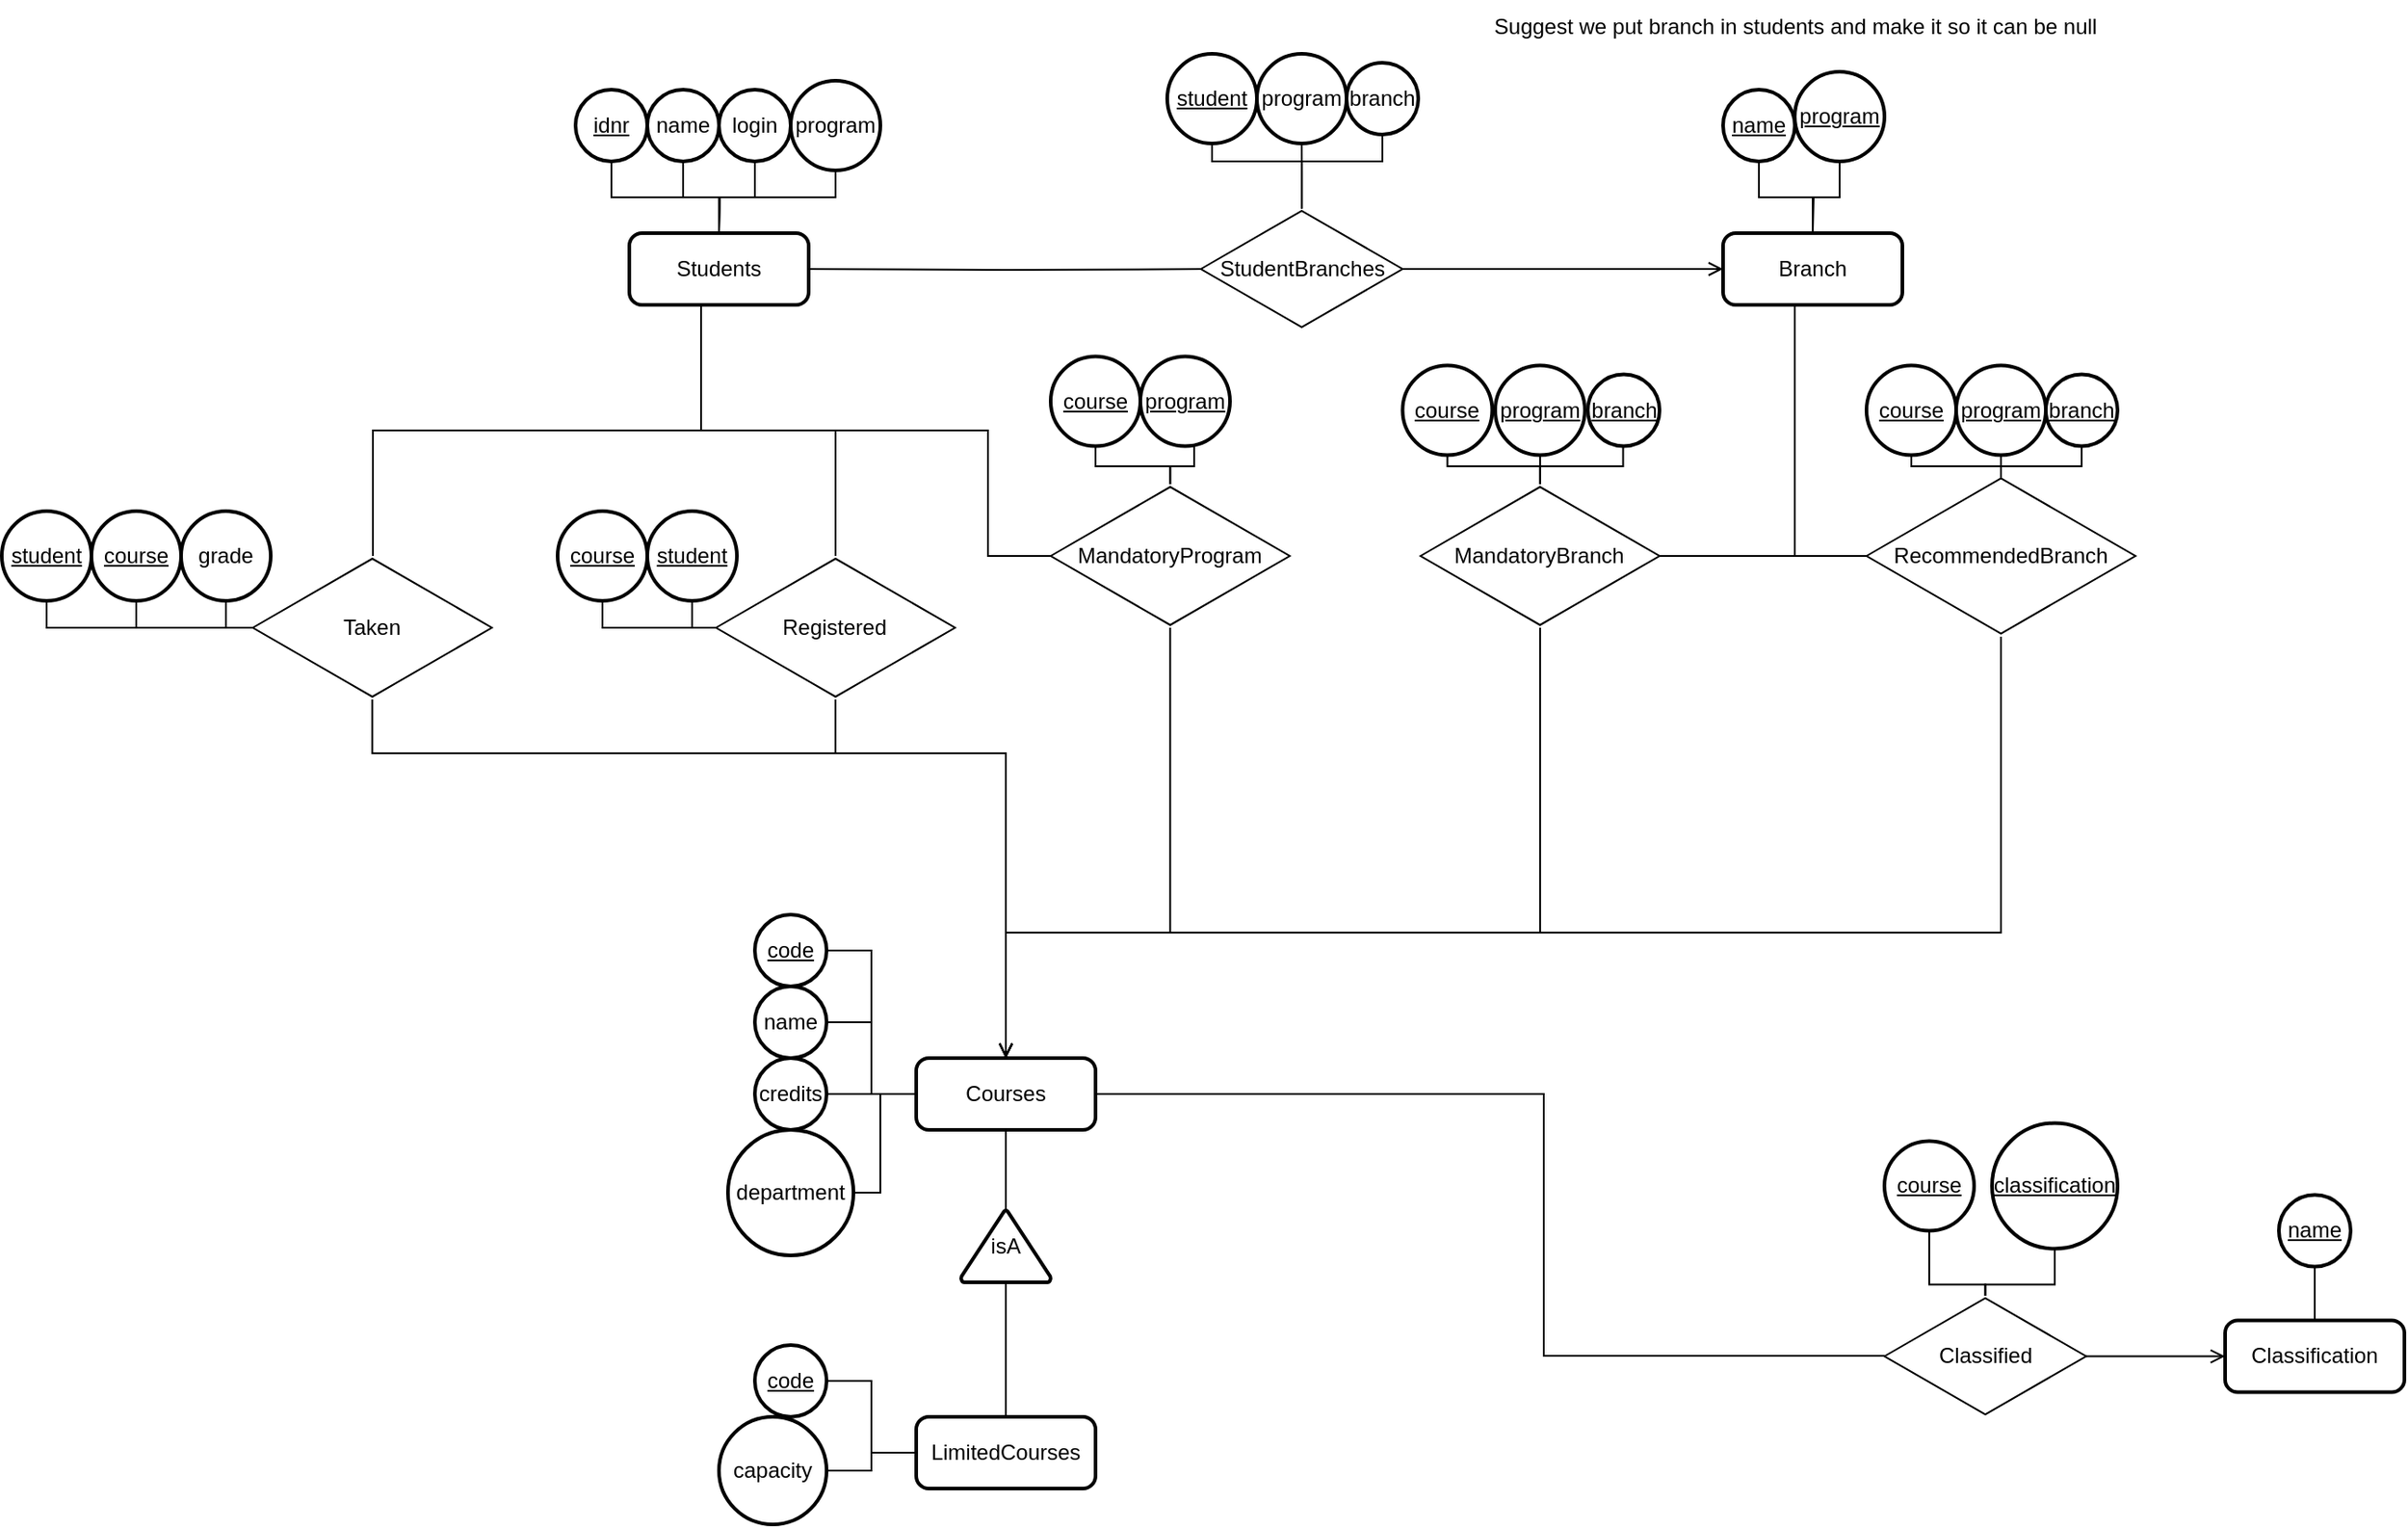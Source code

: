 <mxfile version="23.1.1" type="device">
  <diagram name="Page-1" id="edf60f1a-56cd-e834-aa8a-f176f3a09ee4">
    <mxGraphModel dx="2534" dy="1588" grid="1" gridSize="10" guides="1" tooltips="1" connect="1" arrows="1" fold="1" page="1" pageScale="1" pageWidth="1100" pageHeight="850" background="none" math="0" shadow="0">
      <root>
        <mxCell id="0" />
        <mxCell id="1" parent="0" />
        <mxCell id="WQ_CbdkSGMJaGntY7lkz-7" style="edgeStyle=orthogonalEdgeStyle;rounded=0;orthogonalLoop=1;jettySize=auto;html=1;endArrow=none;endFill=0;" edge="1" parent="1" target="WQ_CbdkSGMJaGntY7lkz-2">
          <mxGeometry relative="1" as="geometry">
            <mxPoint x="330" y="30" as="sourcePoint" />
            <Array as="points">
              <mxPoint x="330" y="10" />
              <mxPoint x="270" y="10" />
            </Array>
          </mxGeometry>
        </mxCell>
        <mxCell id="WQ_CbdkSGMJaGntY7lkz-8" style="edgeStyle=orthogonalEdgeStyle;rounded=0;orthogonalLoop=1;jettySize=auto;html=1;endArrow=none;endFill=0;" edge="1" parent="1" target="WQ_CbdkSGMJaGntY7lkz-3">
          <mxGeometry relative="1" as="geometry">
            <mxPoint x="330" y="30" as="sourcePoint" />
          </mxGeometry>
        </mxCell>
        <mxCell id="WQ_CbdkSGMJaGntY7lkz-9" style="edgeStyle=orthogonalEdgeStyle;rounded=0;orthogonalLoop=1;jettySize=auto;html=1;endArrow=none;endFill=0;" edge="1" parent="1" target="WQ_CbdkSGMJaGntY7lkz-4">
          <mxGeometry relative="1" as="geometry">
            <mxPoint x="330" y="30" as="sourcePoint" />
          </mxGeometry>
        </mxCell>
        <mxCell id="WQ_CbdkSGMJaGntY7lkz-10" style="edgeStyle=orthogonalEdgeStyle;rounded=0;orthogonalLoop=1;jettySize=auto;html=1;endArrow=none;endFill=0;" edge="1" parent="1" target="WQ_CbdkSGMJaGntY7lkz-5">
          <mxGeometry relative="1" as="geometry">
            <mxPoint x="330" y="30" as="sourcePoint" />
            <Array as="points">
              <mxPoint x="330" y="10" />
              <mxPoint x="395" y="10" />
            </Array>
          </mxGeometry>
        </mxCell>
        <mxCell id="WQ_CbdkSGMJaGntY7lkz-12" style="edgeStyle=orthogonalEdgeStyle;rounded=0;orthogonalLoop=1;jettySize=auto;html=1;endArrow=none;endFill=0;" edge="1" parent="1" target="WQ_CbdkSGMJaGntY7lkz-44">
          <mxGeometry relative="1" as="geometry">
            <mxPoint x="380" y="50" as="sourcePoint" />
            <mxPoint x="430" y="50" as="targetPoint" />
          </mxGeometry>
        </mxCell>
        <mxCell id="WQ_CbdkSGMJaGntY7lkz-82" style="edgeStyle=orthogonalEdgeStyle;rounded=0;orthogonalLoop=1;jettySize=auto;html=1;endArrow=none;endFill=0;" edge="1" parent="1" source="WQ_CbdkSGMJaGntY7lkz-1" target="WQ_CbdkSGMJaGntY7lkz-70">
          <mxGeometry relative="1" as="geometry">
            <Array as="points">
              <mxPoint x="320" y="140" />
              <mxPoint x="480" y="140" />
              <mxPoint x="480" y="210" />
            </Array>
          </mxGeometry>
        </mxCell>
        <mxCell id="WQ_CbdkSGMJaGntY7lkz-103" style="edgeStyle=orthogonalEdgeStyle;rounded=0;orthogonalLoop=1;jettySize=auto;html=1;endArrow=none;endFill=0;" edge="1" parent="1" source="WQ_CbdkSGMJaGntY7lkz-1" target="WQ_CbdkSGMJaGntY7lkz-101">
          <mxGeometry relative="1" as="geometry">
            <Array as="points">
              <mxPoint x="320" y="140" />
              <mxPoint x="395" y="140" />
            </Array>
          </mxGeometry>
        </mxCell>
        <mxCell id="WQ_CbdkSGMJaGntY7lkz-104" style="edgeStyle=orthogonalEdgeStyle;rounded=0;orthogonalLoop=1;jettySize=auto;html=1;endArrow=none;endFill=0;" edge="1" parent="1" source="WQ_CbdkSGMJaGntY7lkz-1" target="WQ_CbdkSGMJaGntY7lkz-102">
          <mxGeometry relative="1" as="geometry">
            <Array as="points">
              <mxPoint x="320" y="140" />
              <mxPoint x="137" y="140" />
            </Array>
          </mxGeometry>
        </mxCell>
        <mxCell id="WQ_CbdkSGMJaGntY7lkz-1" value="Students" style="rounded=1;whiteSpace=wrap;html=1;absoluteArcSize=1;arcSize=14;strokeWidth=2;" vertex="1" parent="1">
          <mxGeometry x="280" y="30" width="100" height="40" as="geometry" />
        </mxCell>
        <mxCell id="WQ_CbdkSGMJaGntY7lkz-2" value="&lt;u&gt;idnr&lt;/u&gt;" style="strokeWidth=2;html=1;shape=mxgraph.flowchart.start_2;whiteSpace=wrap;" vertex="1" parent="1">
          <mxGeometry x="250" y="-50" width="40" height="40" as="geometry" />
        </mxCell>
        <mxCell id="WQ_CbdkSGMJaGntY7lkz-3" value="name" style="strokeWidth=2;html=1;shape=mxgraph.flowchart.start_2;whiteSpace=wrap;" vertex="1" parent="1">
          <mxGeometry x="290" y="-50" width="40" height="40" as="geometry" />
        </mxCell>
        <mxCell id="WQ_CbdkSGMJaGntY7lkz-4" value="login" style="strokeWidth=2;html=1;shape=mxgraph.flowchart.start_2;whiteSpace=wrap;" vertex="1" parent="1">
          <mxGeometry x="330" y="-50" width="40" height="40" as="geometry" />
        </mxCell>
        <mxCell id="WQ_CbdkSGMJaGntY7lkz-5" value="program" style="strokeWidth=2;html=1;shape=mxgraph.flowchart.start_2;whiteSpace=wrap;" vertex="1" parent="1">
          <mxGeometry x="370" y="-55" width="50" height="50" as="geometry" />
        </mxCell>
        <mxCell id="WQ_CbdkSGMJaGntY7lkz-15" value="&lt;u&gt;student&lt;/u&gt;" style="strokeWidth=2;html=1;shape=mxgraph.flowchart.start_2;whiteSpace=wrap;" vertex="1" parent="1">
          <mxGeometry x="580" y="-70" width="50" height="50" as="geometry" />
        </mxCell>
        <mxCell id="WQ_CbdkSGMJaGntY7lkz-16" value="branch" style="strokeWidth=2;html=1;shape=mxgraph.flowchart.start_2;whiteSpace=wrap;" vertex="1" parent="1">
          <mxGeometry x="680" y="-65" width="40" height="40" as="geometry" />
        </mxCell>
        <mxCell id="WQ_CbdkSGMJaGntY7lkz-17" value="program" style="strokeWidth=2;html=1;shape=mxgraph.flowchart.start_2;whiteSpace=wrap;" vertex="1" parent="1">
          <mxGeometry x="630" y="-70" width="50" height="50" as="geometry" />
        </mxCell>
        <mxCell id="WQ_CbdkSGMJaGntY7lkz-30" style="edgeStyle=orthogonalEdgeStyle;rounded=0;orthogonalLoop=1;jettySize=auto;html=1;endArrow=none;endFill=0;" edge="1" parent="1" target="WQ_CbdkSGMJaGntY7lkz-28">
          <mxGeometry relative="1" as="geometry">
            <mxPoint x="940" y="30" as="sourcePoint" />
          </mxGeometry>
        </mxCell>
        <mxCell id="WQ_CbdkSGMJaGntY7lkz-76" style="edgeStyle=orthogonalEdgeStyle;rounded=0;orthogonalLoop=1;jettySize=auto;html=1;endArrow=none;endFill=0;" edge="1" parent="1" source="WQ_CbdkSGMJaGntY7lkz-22" target="WQ_CbdkSGMJaGntY7lkz-72">
          <mxGeometry relative="1" as="geometry">
            <Array as="points">
              <mxPoint x="930" y="210" />
            </Array>
          </mxGeometry>
        </mxCell>
        <mxCell id="WQ_CbdkSGMJaGntY7lkz-89" style="edgeStyle=orthogonalEdgeStyle;rounded=0;orthogonalLoop=1;jettySize=auto;html=1;endArrow=none;endFill=0;" edge="1" parent="1" source="WQ_CbdkSGMJaGntY7lkz-22" target="WQ_CbdkSGMJaGntY7lkz-27">
          <mxGeometry relative="1" as="geometry" />
        </mxCell>
        <mxCell id="WQ_CbdkSGMJaGntY7lkz-93" style="edgeStyle=orthogonalEdgeStyle;rounded=0;orthogonalLoop=1;jettySize=auto;html=1;endArrow=none;endFill=0;" edge="1" parent="1" source="WQ_CbdkSGMJaGntY7lkz-22" target="WQ_CbdkSGMJaGntY7lkz-92">
          <mxGeometry relative="1" as="geometry">
            <Array as="points">
              <mxPoint x="930" y="210" />
            </Array>
          </mxGeometry>
        </mxCell>
        <mxCell id="WQ_CbdkSGMJaGntY7lkz-22" value="Branch" style="rounded=1;whiteSpace=wrap;html=1;absoluteArcSize=1;arcSize=14;strokeWidth=2;" vertex="1" parent="1">
          <mxGeometry x="890" y="30" width="100" height="40" as="geometry" />
        </mxCell>
        <mxCell id="WQ_CbdkSGMJaGntY7lkz-27" value="&lt;u&gt;name&lt;/u&gt;" style="strokeWidth=2;html=1;shape=mxgraph.flowchart.start_2;whiteSpace=wrap;" vertex="1" parent="1">
          <mxGeometry x="890" y="-50" width="40" height="40" as="geometry" />
        </mxCell>
        <mxCell id="WQ_CbdkSGMJaGntY7lkz-28" value="&lt;u&gt;program&lt;/u&gt;" style="strokeWidth=2;html=1;shape=mxgraph.flowchart.start_2;whiteSpace=wrap;" vertex="1" parent="1">
          <mxGeometry x="930" y="-60" width="50" height="50" as="geometry" />
        </mxCell>
        <mxCell id="WQ_CbdkSGMJaGntY7lkz-41" style="edgeStyle=orthogonalEdgeStyle;rounded=0;orthogonalLoop=1;jettySize=auto;html=1;endArrow=none;endFill=0;" edge="1" parent="1" source="WQ_CbdkSGMJaGntY7lkz-34" target="WQ_CbdkSGMJaGntY7lkz-35">
          <mxGeometry relative="1" as="geometry" />
        </mxCell>
        <mxCell id="WQ_CbdkSGMJaGntY7lkz-42" style="edgeStyle=orthogonalEdgeStyle;rounded=0;orthogonalLoop=1;jettySize=auto;html=1;endArrow=none;endFill=0;" edge="1" parent="1" source="WQ_CbdkSGMJaGntY7lkz-34" target="WQ_CbdkSGMJaGntY7lkz-36">
          <mxGeometry relative="1" as="geometry" />
        </mxCell>
        <mxCell id="WQ_CbdkSGMJaGntY7lkz-43" style="edgeStyle=orthogonalEdgeStyle;rounded=0;orthogonalLoop=1;jettySize=auto;html=1;endArrow=none;endFill=0;" edge="1" parent="1" source="WQ_CbdkSGMJaGntY7lkz-34" target="WQ_CbdkSGMJaGntY7lkz-37">
          <mxGeometry relative="1" as="geometry">
            <Array as="points">
              <mxPoint x="420" y="510" />
              <mxPoint x="420" y="565" />
            </Array>
          </mxGeometry>
        </mxCell>
        <mxCell id="WQ_CbdkSGMJaGntY7lkz-61" style="edgeStyle=orthogonalEdgeStyle;rounded=0;orthogonalLoop=1;jettySize=auto;html=1;endArrow=none;endFill=0;" edge="1" parent="1" source="WQ_CbdkSGMJaGntY7lkz-34" target="WQ_CbdkSGMJaGntY7lkz-60">
          <mxGeometry relative="1" as="geometry">
            <Array as="points">
              <mxPoint x="790" y="510" />
              <mxPoint x="790" y="656" />
            </Array>
          </mxGeometry>
        </mxCell>
        <mxCell id="WQ_CbdkSGMJaGntY7lkz-34" value="Courses" style="rounded=1;whiteSpace=wrap;html=1;absoluteArcSize=1;arcSize=14;strokeWidth=2;" vertex="1" parent="1">
          <mxGeometry x="440" y="490" width="100" height="40" as="geometry" />
        </mxCell>
        <mxCell id="WQ_CbdkSGMJaGntY7lkz-35" value="name" style="strokeWidth=2;html=1;shape=mxgraph.flowchart.start_2;whiteSpace=wrap;" vertex="1" parent="1">
          <mxGeometry x="350" y="450" width="40" height="40" as="geometry" />
        </mxCell>
        <mxCell id="WQ_CbdkSGMJaGntY7lkz-36" value="credits" style="strokeWidth=2;html=1;shape=mxgraph.flowchart.start_2;whiteSpace=wrap;" vertex="1" parent="1">
          <mxGeometry x="350" y="490" width="40" height="40" as="geometry" />
        </mxCell>
        <mxCell id="WQ_CbdkSGMJaGntY7lkz-37" value="department" style="strokeWidth=2;html=1;shape=mxgraph.flowchart.start_2;whiteSpace=wrap;" vertex="1" parent="1">
          <mxGeometry x="335" y="530" width="70" height="70" as="geometry" />
        </mxCell>
        <mxCell id="WQ_CbdkSGMJaGntY7lkz-38" value="&lt;u&gt;code&lt;/u&gt;" style="strokeWidth=2;html=1;shape=mxgraph.flowchart.start_2;whiteSpace=wrap;" vertex="1" parent="1">
          <mxGeometry x="350" y="410" width="40" height="40" as="geometry" />
        </mxCell>
        <mxCell id="WQ_CbdkSGMJaGntY7lkz-40" style="edgeStyle=orthogonalEdgeStyle;rounded=0;orthogonalLoop=1;jettySize=auto;html=1;entryX=1;entryY=0.5;entryDx=0;entryDy=0;entryPerimeter=0;endArrow=none;endFill=0;" edge="1" parent="1" source="WQ_CbdkSGMJaGntY7lkz-34" target="WQ_CbdkSGMJaGntY7lkz-38">
          <mxGeometry relative="1" as="geometry" />
        </mxCell>
        <mxCell id="WQ_CbdkSGMJaGntY7lkz-45" style="edgeStyle=orthogonalEdgeStyle;rounded=0;orthogonalLoop=1;jettySize=auto;html=1;endArrow=open;endFill=0;" edge="1" parent="1" source="WQ_CbdkSGMJaGntY7lkz-44">
          <mxGeometry relative="1" as="geometry">
            <mxPoint x="890" y="50" as="targetPoint" />
          </mxGeometry>
        </mxCell>
        <mxCell id="WQ_CbdkSGMJaGntY7lkz-48" style="edgeStyle=orthogonalEdgeStyle;rounded=0;orthogonalLoop=1;jettySize=auto;html=1;endArrow=none;endFill=0;" edge="1" parent="1" source="WQ_CbdkSGMJaGntY7lkz-44" target="WQ_CbdkSGMJaGntY7lkz-17">
          <mxGeometry relative="1" as="geometry">
            <Array as="points" />
          </mxGeometry>
        </mxCell>
        <mxCell id="WQ_CbdkSGMJaGntY7lkz-90" style="edgeStyle=orthogonalEdgeStyle;rounded=0;orthogonalLoop=1;jettySize=auto;html=1;endArrow=none;endFill=0;" edge="1" parent="1" source="WQ_CbdkSGMJaGntY7lkz-44" target="WQ_CbdkSGMJaGntY7lkz-15">
          <mxGeometry relative="1" as="geometry">
            <Array as="points">
              <mxPoint x="655" y="-10" />
              <mxPoint x="605" y="-10" />
            </Array>
          </mxGeometry>
        </mxCell>
        <mxCell id="WQ_CbdkSGMJaGntY7lkz-91" style="edgeStyle=orthogonalEdgeStyle;rounded=0;orthogonalLoop=1;jettySize=auto;html=1;endArrow=none;endFill=0;" edge="1" parent="1" source="WQ_CbdkSGMJaGntY7lkz-44" target="WQ_CbdkSGMJaGntY7lkz-16">
          <mxGeometry relative="1" as="geometry">
            <Array as="points">
              <mxPoint x="655" y="-10" />
              <mxPoint x="700" y="-10" />
            </Array>
          </mxGeometry>
        </mxCell>
        <mxCell id="WQ_CbdkSGMJaGntY7lkz-44" value="StudentBranches" style="html=1;whiteSpace=wrap;aspect=fixed;shape=isoRectangle;" vertex="1" parent="1">
          <mxGeometry x="598.75" y="16.25" width="112.5" height="67.5" as="geometry" />
        </mxCell>
        <mxCell id="WQ_CbdkSGMJaGntY7lkz-51" style="edgeStyle=orthogonalEdgeStyle;rounded=0;orthogonalLoop=1;jettySize=auto;html=1;endArrow=none;endFill=0;" edge="1" parent="1" source="WQ_CbdkSGMJaGntY7lkz-50" target="WQ_CbdkSGMJaGntY7lkz-34">
          <mxGeometry relative="1" as="geometry" />
        </mxCell>
        <mxCell id="WQ_CbdkSGMJaGntY7lkz-50" value="isA" style="strokeWidth=2;html=1;shape=mxgraph.flowchart.extract_or_measurement;whiteSpace=wrap;" vertex="1" parent="1">
          <mxGeometry x="465" y="575" width="50" height="40" as="geometry" />
        </mxCell>
        <mxCell id="WQ_CbdkSGMJaGntY7lkz-53" style="edgeStyle=orthogonalEdgeStyle;rounded=0;orthogonalLoop=1;jettySize=auto;html=1;endArrow=none;endFill=0;" edge="1" parent="1" source="WQ_CbdkSGMJaGntY7lkz-52" target="WQ_CbdkSGMJaGntY7lkz-50">
          <mxGeometry relative="1" as="geometry" />
        </mxCell>
        <mxCell id="WQ_CbdkSGMJaGntY7lkz-56" style="edgeStyle=orthogonalEdgeStyle;rounded=0;orthogonalLoop=1;jettySize=auto;html=1;endArrow=none;endFill=0;" edge="1" parent="1" source="WQ_CbdkSGMJaGntY7lkz-52" target="WQ_CbdkSGMJaGntY7lkz-54">
          <mxGeometry relative="1" as="geometry" />
        </mxCell>
        <mxCell id="WQ_CbdkSGMJaGntY7lkz-57" style="edgeStyle=orthogonalEdgeStyle;rounded=0;orthogonalLoop=1;jettySize=auto;html=1;endArrow=none;endFill=0;" edge="1" parent="1" source="WQ_CbdkSGMJaGntY7lkz-52" target="WQ_CbdkSGMJaGntY7lkz-55">
          <mxGeometry relative="1" as="geometry" />
        </mxCell>
        <mxCell id="WQ_CbdkSGMJaGntY7lkz-52" value="LimitedCourses" style="rounded=1;whiteSpace=wrap;html=1;absoluteArcSize=1;arcSize=14;strokeWidth=2;" vertex="1" parent="1">
          <mxGeometry x="440" y="690" width="100" height="40" as="geometry" />
        </mxCell>
        <mxCell id="WQ_CbdkSGMJaGntY7lkz-54" value="&lt;u&gt;code&lt;/u&gt;" style="strokeWidth=2;html=1;shape=mxgraph.flowchart.start_2;whiteSpace=wrap;" vertex="1" parent="1">
          <mxGeometry x="350" y="650" width="40" height="40" as="geometry" />
        </mxCell>
        <mxCell id="WQ_CbdkSGMJaGntY7lkz-55" value="capacity" style="strokeWidth=2;html=1;shape=mxgraph.flowchart.start_2;whiteSpace=wrap;" vertex="1" parent="1">
          <mxGeometry x="330" y="690" width="60" height="60" as="geometry" />
        </mxCell>
        <mxCell id="WQ_CbdkSGMJaGntY7lkz-64" style="edgeStyle=orthogonalEdgeStyle;rounded=0;orthogonalLoop=1;jettySize=auto;html=1;endArrow=none;endFill=0;" edge="1" parent="1" source="WQ_CbdkSGMJaGntY7lkz-60" target="WQ_CbdkSGMJaGntY7lkz-62">
          <mxGeometry relative="1" as="geometry">
            <Array as="points">
              <mxPoint x="1036" y="616.25" />
              <mxPoint x="1005" y="616.25" />
            </Array>
          </mxGeometry>
        </mxCell>
        <mxCell id="WQ_CbdkSGMJaGntY7lkz-65" style="edgeStyle=orthogonalEdgeStyle;rounded=0;orthogonalLoop=1;jettySize=auto;html=1;endArrow=none;endFill=0;" edge="1" parent="1" source="WQ_CbdkSGMJaGntY7lkz-60" target="WQ_CbdkSGMJaGntY7lkz-63">
          <mxGeometry relative="1" as="geometry">
            <Array as="points">
              <mxPoint x="1036" y="616.25" />
              <mxPoint x="1075" y="616.25" />
            </Array>
          </mxGeometry>
        </mxCell>
        <mxCell id="WQ_CbdkSGMJaGntY7lkz-67" style="edgeStyle=orthogonalEdgeStyle;rounded=0;orthogonalLoop=1;jettySize=auto;html=1;endArrow=open;endFill=0;" edge="1" parent="1" source="WQ_CbdkSGMJaGntY7lkz-60" target="WQ_CbdkSGMJaGntY7lkz-66">
          <mxGeometry relative="1" as="geometry" />
        </mxCell>
        <mxCell id="WQ_CbdkSGMJaGntY7lkz-60" value="Classified" style="html=1;whiteSpace=wrap;aspect=fixed;shape=isoRectangle;" vertex="1" parent="1">
          <mxGeometry x="980" y="622.5" width="112.5" height="67.5" as="geometry" />
        </mxCell>
        <mxCell id="WQ_CbdkSGMJaGntY7lkz-62" value="&lt;u&gt;course&lt;/u&gt;" style="strokeWidth=2;html=1;shape=mxgraph.flowchart.start_2;whiteSpace=wrap;" vertex="1" parent="1">
          <mxGeometry x="980" y="536.25" width="50" height="50" as="geometry" />
        </mxCell>
        <mxCell id="WQ_CbdkSGMJaGntY7lkz-63" value="&lt;u&gt;classification&lt;/u&gt;" style="strokeWidth=2;html=1;shape=mxgraph.flowchart.start_2;whiteSpace=wrap;" vertex="1" parent="1">
          <mxGeometry x="1040" y="526.25" width="70" height="70" as="geometry" />
        </mxCell>
        <mxCell id="WQ_CbdkSGMJaGntY7lkz-69" style="edgeStyle=orthogonalEdgeStyle;rounded=0;orthogonalLoop=1;jettySize=auto;html=1;endArrow=none;endFill=0;" edge="1" parent="1" source="WQ_CbdkSGMJaGntY7lkz-66" target="WQ_CbdkSGMJaGntY7lkz-68">
          <mxGeometry relative="1" as="geometry" />
        </mxCell>
        <mxCell id="WQ_CbdkSGMJaGntY7lkz-66" value="Classification" style="rounded=1;whiteSpace=wrap;html=1;absoluteArcSize=1;arcSize=14;strokeWidth=2;" vertex="1" parent="1">
          <mxGeometry x="1170" y="636.25" width="100" height="40" as="geometry" />
        </mxCell>
        <mxCell id="WQ_CbdkSGMJaGntY7lkz-68" value="&lt;u&gt;name&lt;/u&gt;" style="strokeWidth=2;html=1;shape=mxgraph.flowchart.start_2;whiteSpace=wrap;" vertex="1" parent="1">
          <mxGeometry x="1200" y="566.25" width="40" height="40" as="geometry" />
        </mxCell>
        <mxCell id="WQ_CbdkSGMJaGntY7lkz-75" style="edgeStyle=orthogonalEdgeStyle;rounded=0;orthogonalLoop=1;jettySize=auto;html=1;endArrow=open;endFill=0;" edge="1" parent="1" source="WQ_CbdkSGMJaGntY7lkz-70" target="WQ_CbdkSGMJaGntY7lkz-34">
          <mxGeometry relative="1" as="geometry">
            <Array as="points">
              <mxPoint x="582" y="420" />
              <mxPoint x="490" y="420" />
            </Array>
          </mxGeometry>
        </mxCell>
        <mxCell id="WQ_CbdkSGMJaGntY7lkz-80" style="edgeStyle=orthogonalEdgeStyle;rounded=0;orthogonalLoop=1;jettySize=auto;html=1;endArrow=none;endFill=0;" edge="1" parent="1" source="WQ_CbdkSGMJaGntY7lkz-70" target="WQ_CbdkSGMJaGntY7lkz-78">
          <mxGeometry relative="1" as="geometry">
            <Array as="points">
              <mxPoint x="582" y="160" />
              <mxPoint x="540" y="160" />
            </Array>
          </mxGeometry>
        </mxCell>
        <mxCell id="WQ_CbdkSGMJaGntY7lkz-81" style="edgeStyle=orthogonalEdgeStyle;rounded=0;orthogonalLoop=1;jettySize=auto;html=1;endArrow=none;endFill=0;" edge="1" parent="1" source="WQ_CbdkSGMJaGntY7lkz-70" target="WQ_CbdkSGMJaGntY7lkz-79">
          <mxGeometry relative="1" as="geometry">
            <Array as="points">
              <mxPoint x="582" y="160" />
              <mxPoint x="595" y="160" />
            </Array>
          </mxGeometry>
        </mxCell>
        <mxCell id="WQ_CbdkSGMJaGntY7lkz-70" value="MandatoryProgram" style="html=1;whiteSpace=wrap;aspect=fixed;shape=isoRectangle;" vertex="1" parent="1">
          <mxGeometry x="515" y="170" width="133.33" height="80" as="geometry" />
        </mxCell>
        <mxCell id="WQ_CbdkSGMJaGntY7lkz-77" style="edgeStyle=orthogonalEdgeStyle;rounded=0;orthogonalLoop=1;jettySize=auto;html=1;endArrow=open;endFill=0;" edge="1" parent="1" source="WQ_CbdkSGMJaGntY7lkz-72" target="WQ_CbdkSGMJaGntY7lkz-34">
          <mxGeometry relative="1" as="geometry">
            <Array as="points">
              <mxPoint x="787" y="420" />
              <mxPoint x="490" y="420" />
            </Array>
          </mxGeometry>
        </mxCell>
        <mxCell id="WQ_CbdkSGMJaGntY7lkz-86" style="edgeStyle=orthogonalEdgeStyle;rounded=0;orthogonalLoop=1;jettySize=auto;html=1;endArrow=none;endFill=0;" edge="1" parent="1" source="WQ_CbdkSGMJaGntY7lkz-72" target="WQ_CbdkSGMJaGntY7lkz-84">
          <mxGeometry relative="1" as="geometry" />
        </mxCell>
        <mxCell id="WQ_CbdkSGMJaGntY7lkz-87" style="edgeStyle=orthogonalEdgeStyle;rounded=0;orthogonalLoop=1;jettySize=auto;html=1;endArrow=none;endFill=0;" edge="1" parent="1" source="WQ_CbdkSGMJaGntY7lkz-72" target="WQ_CbdkSGMJaGntY7lkz-85">
          <mxGeometry relative="1" as="geometry">
            <Array as="points">
              <mxPoint x="788.25" y="160" />
              <mxPoint x="834.25" y="160" />
            </Array>
          </mxGeometry>
        </mxCell>
        <mxCell id="WQ_CbdkSGMJaGntY7lkz-88" style="edgeStyle=orthogonalEdgeStyle;rounded=0;orthogonalLoop=1;jettySize=auto;html=1;endArrow=none;endFill=0;" edge="1" parent="1" source="WQ_CbdkSGMJaGntY7lkz-72" target="WQ_CbdkSGMJaGntY7lkz-83">
          <mxGeometry relative="1" as="geometry">
            <Array as="points">
              <mxPoint x="788.25" y="160" />
              <mxPoint x="736.25" y="160" />
            </Array>
          </mxGeometry>
        </mxCell>
        <mxCell id="WQ_CbdkSGMJaGntY7lkz-72" value="MandatoryBranch" style="html=1;whiteSpace=wrap;aspect=fixed;shape=isoRectangle;" vertex="1" parent="1">
          <mxGeometry x="721.25" y="170" width="133.33" height="80" as="geometry" />
        </mxCell>
        <mxCell id="WQ_CbdkSGMJaGntY7lkz-78" value="&lt;u&gt;course&lt;/u&gt;" style="strokeWidth=2;html=1;shape=mxgraph.flowchart.start_2;whiteSpace=wrap;" vertex="1" parent="1">
          <mxGeometry x="515" y="98.75" width="50" height="50" as="geometry" />
        </mxCell>
        <mxCell id="WQ_CbdkSGMJaGntY7lkz-79" value="&lt;u&gt;program&lt;/u&gt;" style="strokeWidth=2;html=1;shape=mxgraph.flowchart.start_2;whiteSpace=wrap;" vertex="1" parent="1">
          <mxGeometry x="565" y="98.75" width="50" height="50" as="geometry" />
        </mxCell>
        <mxCell id="WQ_CbdkSGMJaGntY7lkz-83" value="&lt;u&gt;course&lt;/u&gt;" style="strokeWidth=2;html=1;shape=mxgraph.flowchart.start_2;whiteSpace=wrap;" vertex="1" parent="1">
          <mxGeometry x="711.25" y="103.75" width="50" height="50" as="geometry" />
        </mxCell>
        <mxCell id="WQ_CbdkSGMJaGntY7lkz-84" value="&lt;u&gt;program&lt;/u&gt;" style="strokeWidth=2;html=1;shape=mxgraph.flowchart.start_2;whiteSpace=wrap;" vertex="1" parent="1">
          <mxGeometry x="762.92" y="103.75" width="50" height="50" as="geometry" />
        </mxCell>
        <mxCell id="WQ_CbdkSGMJaGntY7lkz-85" value="&lt;u&gt;branch&lt;/u&gt;" style="strokeWidth=2;html=1;shape=mxgraph.flowchart.start_2;whiteSpace=wrap;" vertex="1" parent="1">
          <mxGeometry x="814.58" y="108.75" width="40" height="40" as="geometry" />
        </mxCell>
        <mxCell id="WQ_CbdkSGMJaGntY7lkz-97" style="edgeStyle=orthogonalEdgeStyle;rounded=0;orthogonalLoop=1;jettySize=auto;html=1;endArrow=none;endFill=0;" edge="1" parent="1" source="WQ_CbdkSGMJaGntY7lkz-92" target="WQ_CbdkSGMJaGntY7lkz-94">
          <mxGeometry relative="1" as="geometry">
            <Array as="points">
              <mxPoint x="1045" y="160" />
              <mxPoint x="995" y="160" />
            </Array>
          </mxGeometry>
        </mxCell>
        <mxCell id="WQ_CbdkSGMJaGntY7lkz-98" style="edgeStyle=orthogonalEdgeStyle;rounded=0;orthogonalLoop=1;jettySize=auto;html=1;endArrow=none;endFill=0;" edge="1" parent="1" source="WQ_CbdkSGMJaGntY7lkz-92" target="WQ_CbdkSGMJaGntY7lkz-95">
          <mxGeometry relative="1" as="geometry" />
        </mxCell>
        <mxCell id="WQ_CbdkSGMJaGntY7lkz-99" style="edgeStyle=orthogonalEdgeStyle;rounded=0;orthogonalLoop=1;jettySize=auto;html=1;endArrow=none;endFill=0;" edge="1" parent="1" source="WQ_CbdkSGMJaGntY7lkz-92" target="WQ_CbdkSGMJaGntY7lkz-96">
          <mxGeometry relative="1" as="geometry">
            <Array as="points">
              <mxPoint x="1045" y="160" />
              <mxPoint x="1090" y="160" />
            </Array>
          </mxGeometry>
        </mxCell>
        <mxCell id="WQ_CbdkSGMJaGntY7lkz-100" style="edgeStyle=orthogonalEdgeStyle;rounded=0;orthogonalLoop=1;jettySize=auto;html=1;endArrow=open;endFill=0;" edge="1" parent="1" source="WQ_CbdkSGMJaGntY7lkz-92" target="WQ_CbdkSGMJaGntY7lkz-34">
          <mxGeometry relative="1" as="geometry">
            <Array as="points">
              <mxPoint x="1045" y="420" />
              <mxPoint x="490" y="420" />
            </Array>
          </mxGeometry>
        </mxCell>
        <mxCell id="WQ_CbdkSGMJaGntY7lkz-92" value="RecommendedBranch" style="html=1;whiteSpace=wrap;aspect=fixed;shape=isoRectangle;" vertex="1" parent="1">
          <mxGeometry x="970" y="165" width="150" height="90" as="geometry" />
        </mxCell>
        <mxCell id="WQ_CbdkSGMJaGntY7lkz-94" value="&lt;u&gt;course&lt;/u&gt;" style="strokeWidth=2;html=1;shape=mxgraph.flowchart.start_2;whiteSpace=wrap;" vertex="1" parent="1">
          <mxGeometry x="970" y="103.75" width="50" height="50" as="geometry" />
        </mxCell>
        <mxCell id="WQ_CbdkSGMJaGntY7lkz-95" value="&lt;u&gt;program&lt;/u&gt;" style="strokeWidth=2;html=1;shape=mxgraph.flowchart.start_2;whiteSpace=wrap;" vertex="1" parent="1">
          <mxGeometry x="1020" y="103.75" width="50" height="50" as="geometry" />
        </mxCell>
        <mxCell id="WQ_CbdkSGMJaGntY7lkz-96" value="&lt;u&gt;branch&lt;/u&gt;" style="strokeWidth=2;html=1;shape=mxgraph.flowchart.start_2;whiteSpace=wrap;" vertex="1" parent="1">
          <mxGeometry x="1070" y="108.75" width="40" height="40" as="geometry" />
        </mxCell>
        <mxCell id="WQ_CbdkSGMJaGntY7lkz-105" style="edgeStyle=orthogonalEdgeStyle;rounded=0;orthogonalLoop=1;jettySize=auto;html=1;endArrow=open;endFill=0;" edge="1" parent="1" source="WQ_CbdkSGMJaGntY7lkz-101" target="WQ_CbdkSGMJaGntY7lkz-34">
          <mxGeometry relative="1" as="geometry">
            <Array as="points">
              <mxPoint x="395" y="320" />
              <mxPoint x="490" y="320" />
            </Array>
          </mxGeometry>
        </mxCell>
        <mxCell id="WQ_CbdkSGMJaGntY7lkz-114" style="edgeStyle=orthogonalEdgeStyle;rounded=0;orthogonalLoop=1;jettySize=auto;html=1;endArrow=none;endFill=0;" edge="1" parent="1" source="WQ_CbdkSGMJaGntY7lkz-101" target="WQ_CbdkSGMJaGntY7lkz-109">
          <mxGeometry relative="1" as="geometry">
            <Array as="points">
              <mxPoint x="265" y="250" />
            </Array>
          </mxGeometry>
        </mxCell>
        <mxCell id="WQ_CbdkSGMJaGntY7lkz-116" style="edgeStyle=orthogonalEdgeStyle;rounded=0;orthogonalLoop=1;jettySize=auto;html=1;endArrow=none;endFill=0;" edge="1" parent="1" source="WQ_CbdkSGMJaGntY7lkz-101" target="WQ_CbdkSGMJaGntY7lkz-108">
          <mxGeometry relative="1" as="geometry">
            <Array as="points">
              <mxPoint x="315" y="250" />
            </Array>
          </mxGeometry>
        </mxCell>
        <mxCell id="WQ_CbdkSGMJaGntY7lkz-101" value="Registered" style="html=1;whiteSpace=wrap;aspect=fixed;shape=isoRectangle;" vertex="1" parent="1">
          <mxGeometry x="328.34" y="210" width="133.33" height="80" as="geometry" />
        </mxCell>
        <mxCell id="WQ_CbdkSGMJaGntY7lkz-106" style="edgeStyle=orthogonalEdgeStyle;rounded=0;orthogonalLoop=1;jettySize=auto;html=1;endArrow=open;endFill=0;" edge="1" parent="1" source="WQ_CbdkSGMJaGntY7lkz-102" target="WQ_CbdkSGMJaGntY7lkz-34">
          <mxGeometry relative="1" as="geometry">
            <Array as="points">
              <mxPoint x="137" y="320" />
              <mxPoint x="490" y="320" />
            </Array>
          </mxGeometry>
        </mxCell>
        <mxCell id="WQ_CbdkSGMJaGntY7lkz-117" style="edgeStyle=orthogonalEdgeStyle;rounded=0;orthogonalLoop=1;jettySize=auto;html=1;endArrow=none;endFill=0;" edge="1" parent="1" source="WQ_CbdkSGMJaGntY7lkz-102" target="WQ_CbdkSGMJaGntY7lkz-107">
          <mxGeometry relative="1" as="geometry">
            <Array as="points">
              <mxPoint x="-45" y="250" />
            </Array>
          </mxGeometry>
        </mxCell>
        <mxCell id="WQ_CbdkSGMJaGntY7lkz-118" style="edgeStyle=orthogonalEdgeStyle;rounded=0;orthogonalLoop=1;jettySize=auto;html=1;endArrow=none;endFill=0;" edge="1" parent="1" source="WQ_CbdkSGMJaGntY7lkz-102" target="WQ_CbdkSGMJaGntY7lkz-111">
          <mxGeometry relative="1" as="geometry">
            <Array as="points">
              <mxPoint x="5" y="250" />
            </Array>
          </mxGeometry>
        </mxCell>
        <mxCell id="WQ_CbdkSGMJaGntY7lkz-119" style="edgeStyle=orthogonalEdgeStyle;rounded=0;orthogonalLoop=1;jettySize=auto;html=1;endArrow=none;endFill=0;" edge="1" parent="1" source="WQ_CbdkSGMJaGntY7lkz-102" target="WQ_CbdkSGMJaGntY7lkz-112">
          <mxGeometry relative="1" as="geometry">
            <Array as="points">
              <mxPoint x="55" y="250" />
            </Array>
          </mxGeometry>
        </mxCell>
        <mxCell id="WQ_CbdkSGMJaGntY7lkz-102" value="Taken" style="html=1;whiteSpace=wrap;aspect=fixed;shape=isoRectangle;" vertex="1" parent="1">
          <mxGeometry x="70.0" y="210" width="133.33" height="80" as="geometry" />
        </mxCell>
        <mxCell id="WQ_CbdkSGMJaGntY7lkz-107" value="&lt;u&gt;student&lt;/u&gt;" style="strokeWidth=2;html=1;shape=mxgraph.flowchart.start_2;whiteSpace=wrap;" vertex="1" parent="1">
          <mxGeometry x="-70" y="185" width="50" height="50" as="geometry" />
        </mxCell>
        <mxCell id="WQ_CbdkSGMJaGntY7lkz-108" value="&lt;u&gt;student&lt;/u&gt;" style="strokeWidth=2;html=1;shape=mxgraph.flowchart.start_2;whiteSpace=wrap;" vertex="1" parent="1">
          <mxGeometry x="290" y="185" width="50" height="50" as="geometry" />
        </mxCell>
        <mxCell id="WQ_CbdkSGMJaGntY7lkz-109" value="&lt;u&gt;course&lt;/u&gt;" style="strokeWidth=2;html=1;shape=mxgraph.flowchart.start_2;whiteSpace=wrap;" vertex="1" parent="1">
          <mxGeometry x="240" y="185" width="50" height="50" as="geometry" />
        </mxCell>
        <mxCell id="WQ_CbdkSGMJaGntY7lkz-111" value="&lt;u&gt;course&lt;/u&gt;" style="strokeWidth=2;html=1;shape=mxgraph.flowchart.start_2;whiteSpace=wrap;" vertex="1" parent="1">
          <mxGeometry x="-20" y="185" width="50" height="50" as="geometry" />
        </mxCell>
        <mxCell id="WQ_CbdkSGMJaGntY7lkz-112" value="grade" style="strokeWidth=2;html=1;shape=mxgraph.flowchart.start_2;whiteSpace=wrap;" vertex="1" parent="1">
          <mxGeometry x="30" y="185" width="50" height="50" as="geometry" />
        </mxCell>
        <mxCell id="WQ_CbdkSGMJaGntY7lkz-120" value="Suggest we put branch in students and make it so it can be null" style="text;html=1;align=center;verticalAlign=middle;resizable=0;points=[];autosize=1;strokeColor=none;fillColor=none;" vertex="1" parent="1">
          <mxGeometry x="750" y="-100" width="360" height="30" as="geometry" />
        </mxCell>
      </root>
    </mxGraphModel>
  </diagram>
</mxfile>

